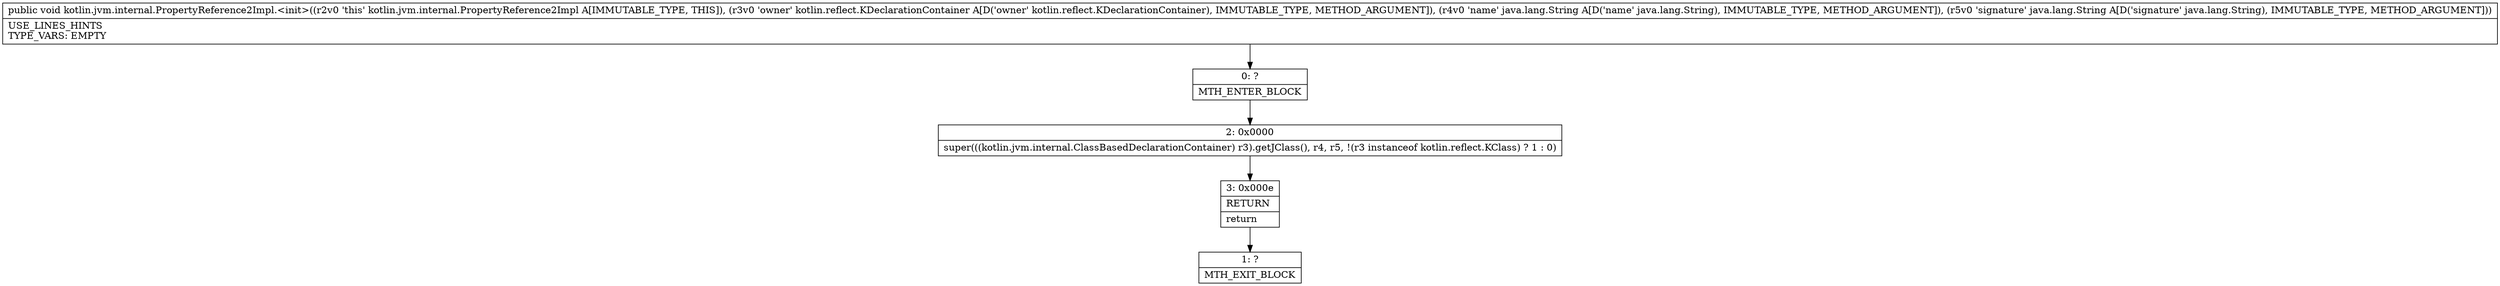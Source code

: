 digraph "CFG forkotlin.jvm.internal.PropertyReference2Impl.\<init\>(Lkotlin\/reflect\/KDeclarationContainer;Ljava\/lang\/String;Ljava\/lang\/String;)V" {
Node_0 [shape=record,label="{0\:\ ?|MTH_ENTER_BLOCK\l}"];
Node_2 [shape=record,label="{2\:\ 0x0000|super(((kotlin.jvm.internal.ClassBasedDeclarationContainer) r3).getJClass(), r4, r5, !(r3 instanceof kotlin.reflect.KClass) ? 1 : 0)\l}"];
Node_3 [shape=record,label="{3\:\ 0x000e|RETURN\l|return\l}"];
Node_1 [shape=record,label="{1\:\ ?|MTH_EXIT_BLOCK\l}"];
MethodNode[shape=record,label="{public void kotlin.jvm.internal.PropertyReference2Impl.\<init\>((r2v0 'this' kotlin.jvm.internal.PropertyReference2Impl A[IMMUTABLE_TYPE, THIS]), (r3v0 'owner' kotlin.reflect.KDeclarationContainer A[D('owner' kotlin.reflect.KDeclarationContainer), IMMUTABLE_TYPE, METHOD_ARGUMENT]), (r4v0 'name' java.lang.String A[D('name' java.lang.String), IMMUTABLE_TYPE, METHOD_ARGUMENT]), (r5v0 'signature' java.lang.String A[D('signature' java.lang.String), IMMUTABLE_TYPE, METHOD_ARGUMENT]))  | USE_LINES_HINTS\lTYPE_VARS: EMPTY\l}"];
MethodNode -> Node_0;Node_0 -> Node_2;
Node_2 -> Node_3;
Node_3 -> Node_1;
}

